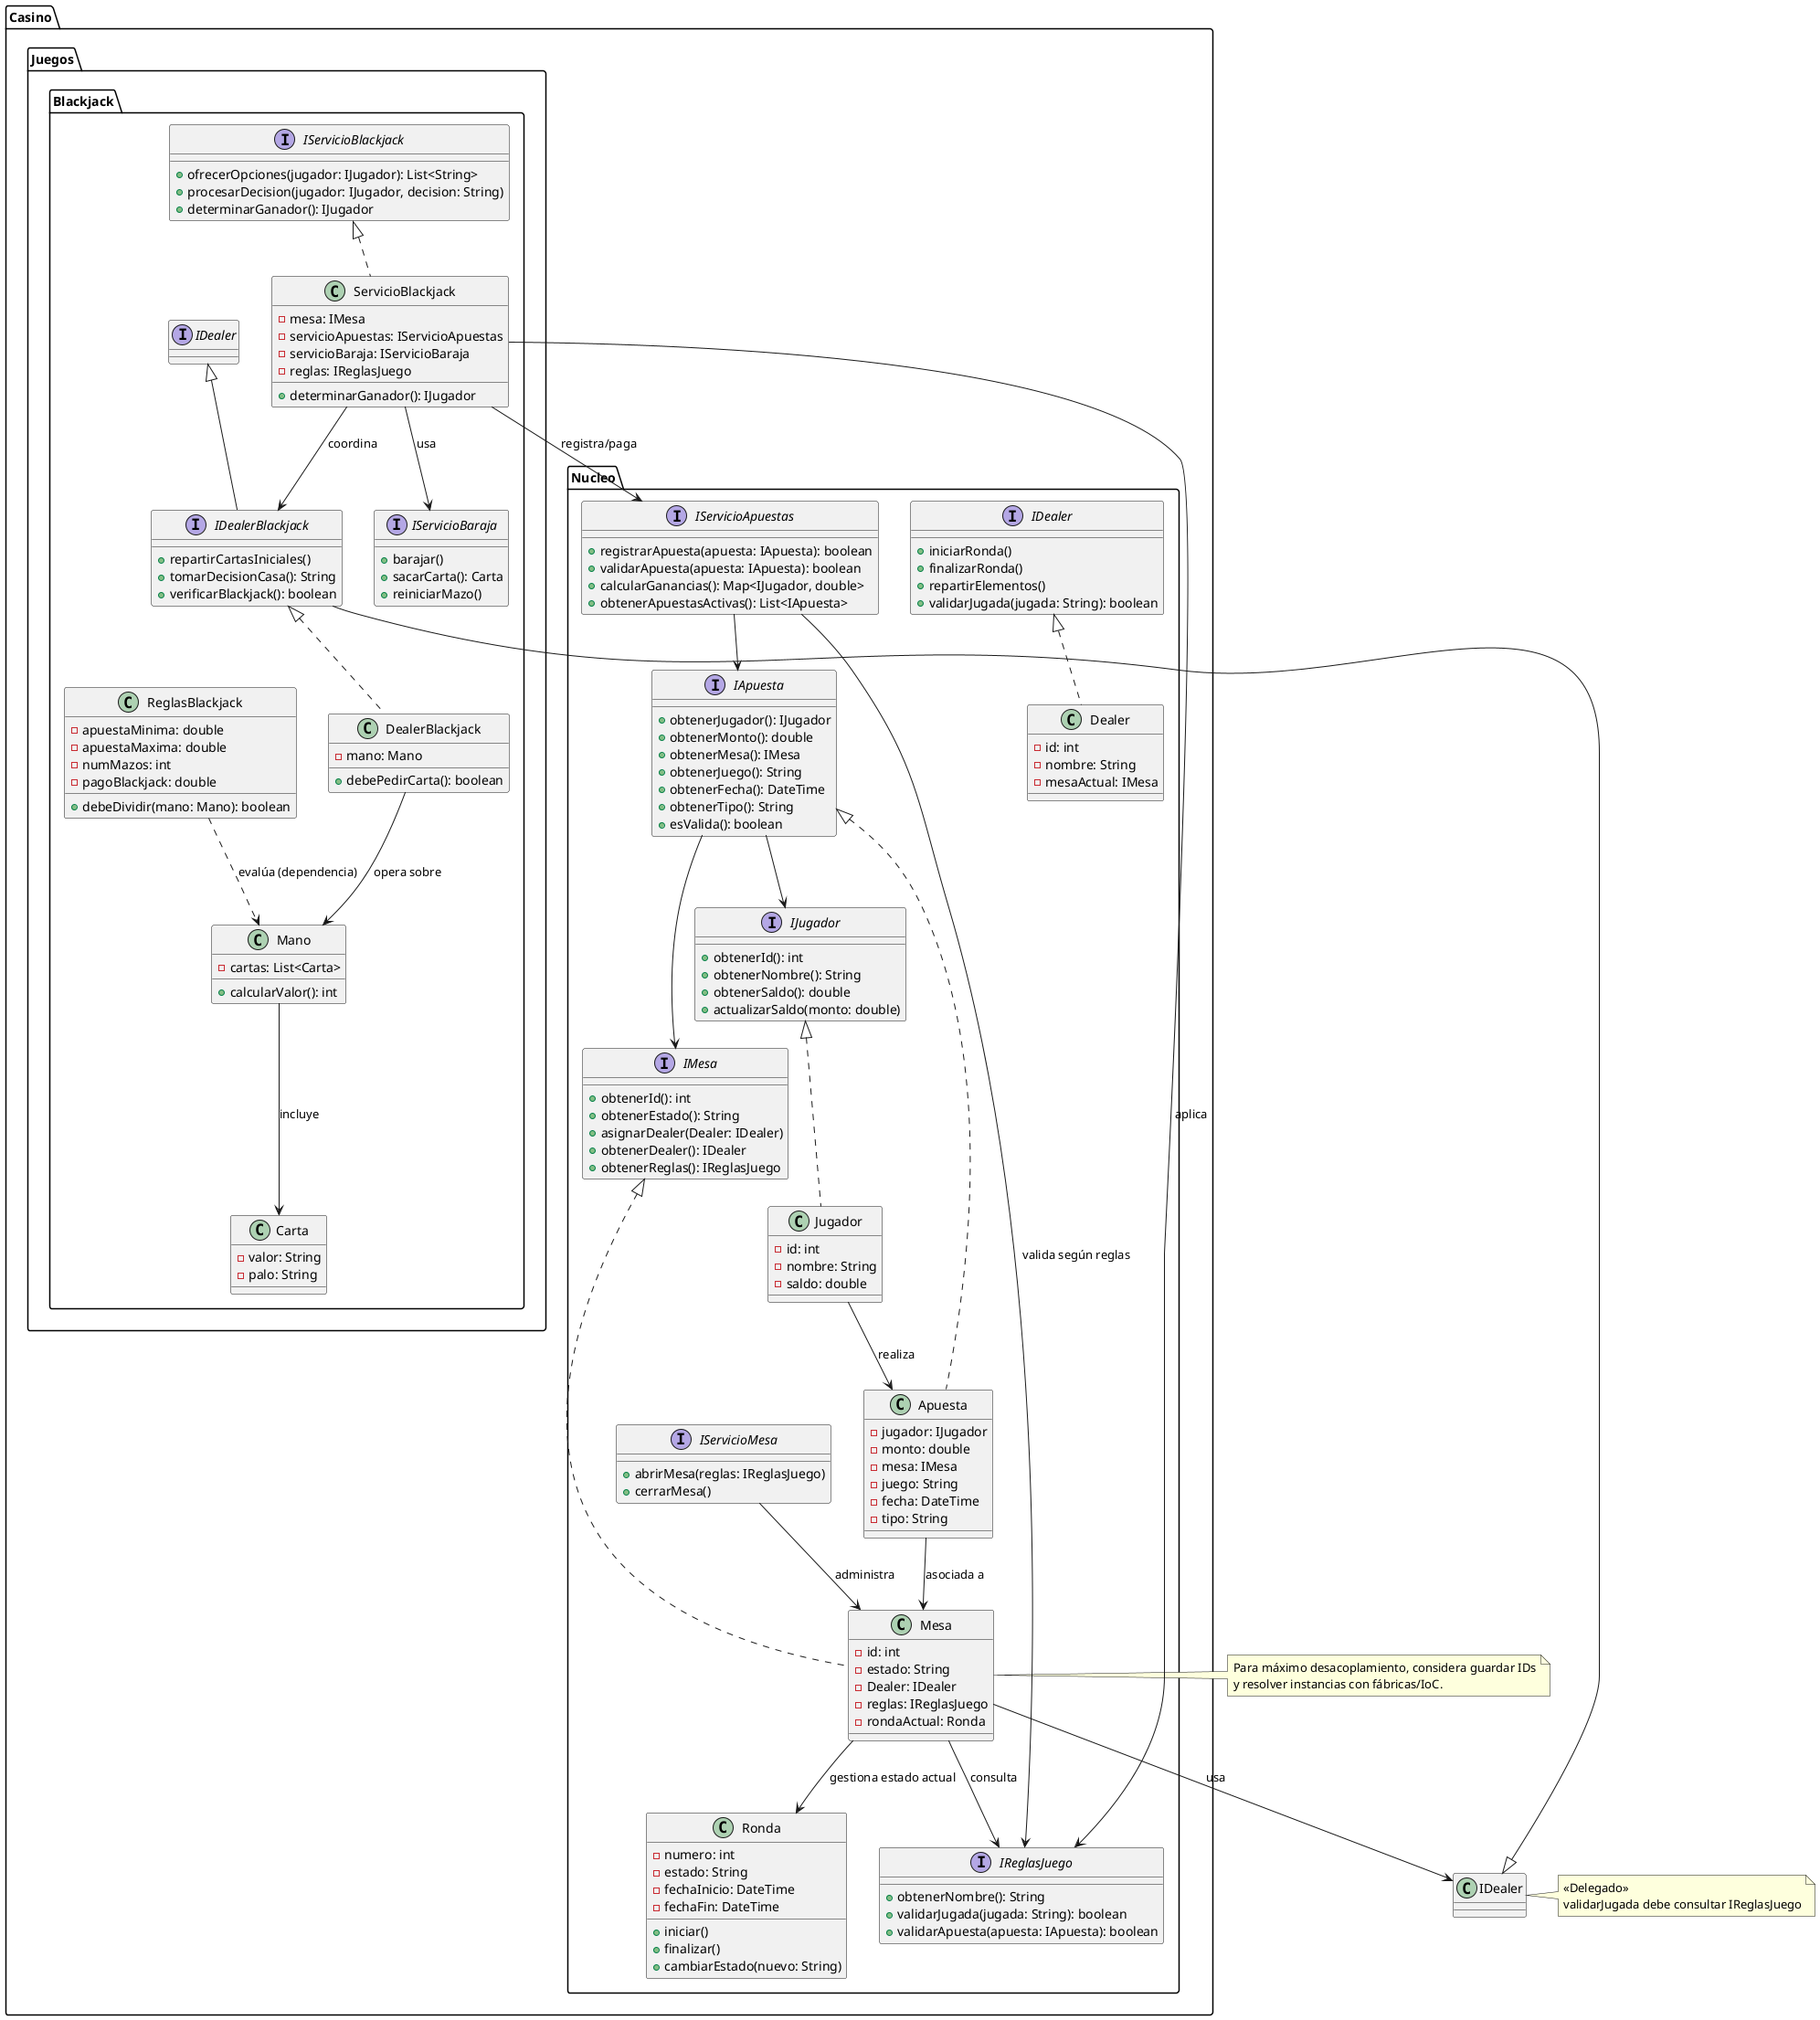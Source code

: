 @startuml

package "Casino" {
  package "Nucleo" {
    interface IJugador {
      + obtenerId(): int
      + obtenerNombre(): String
      + obtenerSaldo(): double
      + actualizarSaldo(monto: double)
    }

    interface IDealer {
      + iniciarRonda()
      + finalizarRonda()
      + repartirElementos()
      + validarJugada(jugada: String): boolean
    }

    interface IMesa {
      + obtenerId(): int
      + obtenerEstado(): String
      + asignarDealer(Dealer: IDealer)
      + obtenerDealer(): IDealer
      + obtenerReglas(): IReglasJuego
    }

    interface IServicioMesa {
      + abrirMesa(reglas: IReglasJuego)
      + cerrarMesa()
    }

    interface IServicioApuestas {
      + registrarApuesta(apuesta: IApuesta): boolean
      + validarApuesta(apuesta: IApuesta): boolean
      + calcularGanancias(): Map<IJugador, double>
      + obtenerApuestasActivas(): List<IApuesta>
    }

    interface IApuesta {
      + obtenerJugador(): IJugador
      + obtenerMonto(): double
      + obtenerMesa(): IMesa
      + obtenerJuego(): String
      + obtenerFecha(): DateTime
      + obtenerTipo(): String
      + esValida(): boolean
    }

    interface IReglasJuego {
      + obtenerNombre(): String
      + validarJugada(jugada: String): boolean
      + validarApuesta(apuesta: IApuesta): boolean
    }

    class Jugador implements IJugador {
      - id: int
      - nombre: String
      - saldo: double
    }

    class Dealer implements IDealer {
      - id: int
      - nombre: String
      - mesaActual: IMesa
    }

    class Mesa implements IMesa {
      - id: int
      - estado: String
      - Dealer: IDealer
      - reglas: IReglasJuego
      - rondaActual: Ronda
    }

    class Ronda {
      - numero: int
      - estado: String
      - fechaInicio: DateTime
      - fechaFin: DateTime
      + iniciar()
      + finalizar()
      + cambiarEstado(nuevo: String)
    }

    class Apuesta implements IApuesta {
      - jugador: IJugador
      - monto: double
      - mesa: IMesa
      - juego: String
      - fecha: DateTime
      - tipo: String
    }
  }

  package "Juegos" {
    package "Blackjack" {
      interface IDealerBlackjack extends IDealer {
        + repartirCartasIniciales()
        + tomarDecisionCasa(): String
        + verificarBlackjack(): boolean
      }

      interface IServicioBaraja {
        + barajar()
        + sacarCarta(): Carta
        + reiniciarMazo()
      }

      interface IServicioBlackjack {
        + ofrecerOpciones(jugador: IJugador): List<String>
        + procesarDecision(jugador: IJugador, decision: String)
        + determinarGanador(): IJugador
      }

      class DealerBlackjack implements IDealerBlackjack {
        - mano: Mano
        + debePedirCarta(): boolean
      }

      class Mano {
        - cartas: List<Carta>
        + calcularValor(): int
      }

      class Carta {
        - valor: String
        - palo: String
      }

      class ReglasBlackjack {
        - apuestaMinima: double
        - apuestaMaxima: double
        - numMazos: int
        - pagoBlackjack: double
        + debeDividir(mano: Mano): boolean
      }

      class ServicioBlackjack implements IServicioBlackjack {
        - mesa: IMesa
        - servicioApuestas: IServicioApuestas
        - servicioBaraja: IServicioBaraja
        - reglas: IReglasJuego
        + determinarGanador(): IJugador
      }
    }
  }
}

' ===== Relaciones Núcleo (asociaciones/dependencias) =====
Mesa --> IDealer : usa
Mesa --> IReglasJuego : consulta
Mesa --> Ronda : gestiona estado actual
IServicioMesa --> Mesa : administra
IServicioApuestas --> IApuesta
IServicioApuestas --> IReglasJuego : valida según reglas
Jugador --> Apuesta : realiza
Apuesta --> Mesa : asociada a
IApuesta --> IJugador
IApuesta --> IMesa

' ===== Relaciones Blackjack (asociaciones) =====
IDealerBlackjack --|> IDealer
DealerBlackjack --> Mano : opera sobre
ServicioBlackjack --> IDealerBlackjack : coordina
ServicioBlackjack --> IServicioBaraja : usa
ServicioBlackjack --> IReglasJuego : aplica
ServicioBlackjack --> IServicioApuestas : registra/paga
Mano --> Carta : incluye
ReglasBlackjack ..> Mano : evalúa (dependencia)

' ===== Notas =====
note right of IDealer
«Delegado»
validarJugada debe consultar IReglasJuego
end note

note right of Mesa
Para máximo desacoplamiento, considera guardar IDs
y resolver instancias con fábricas/IoC.
end note

@enduml
